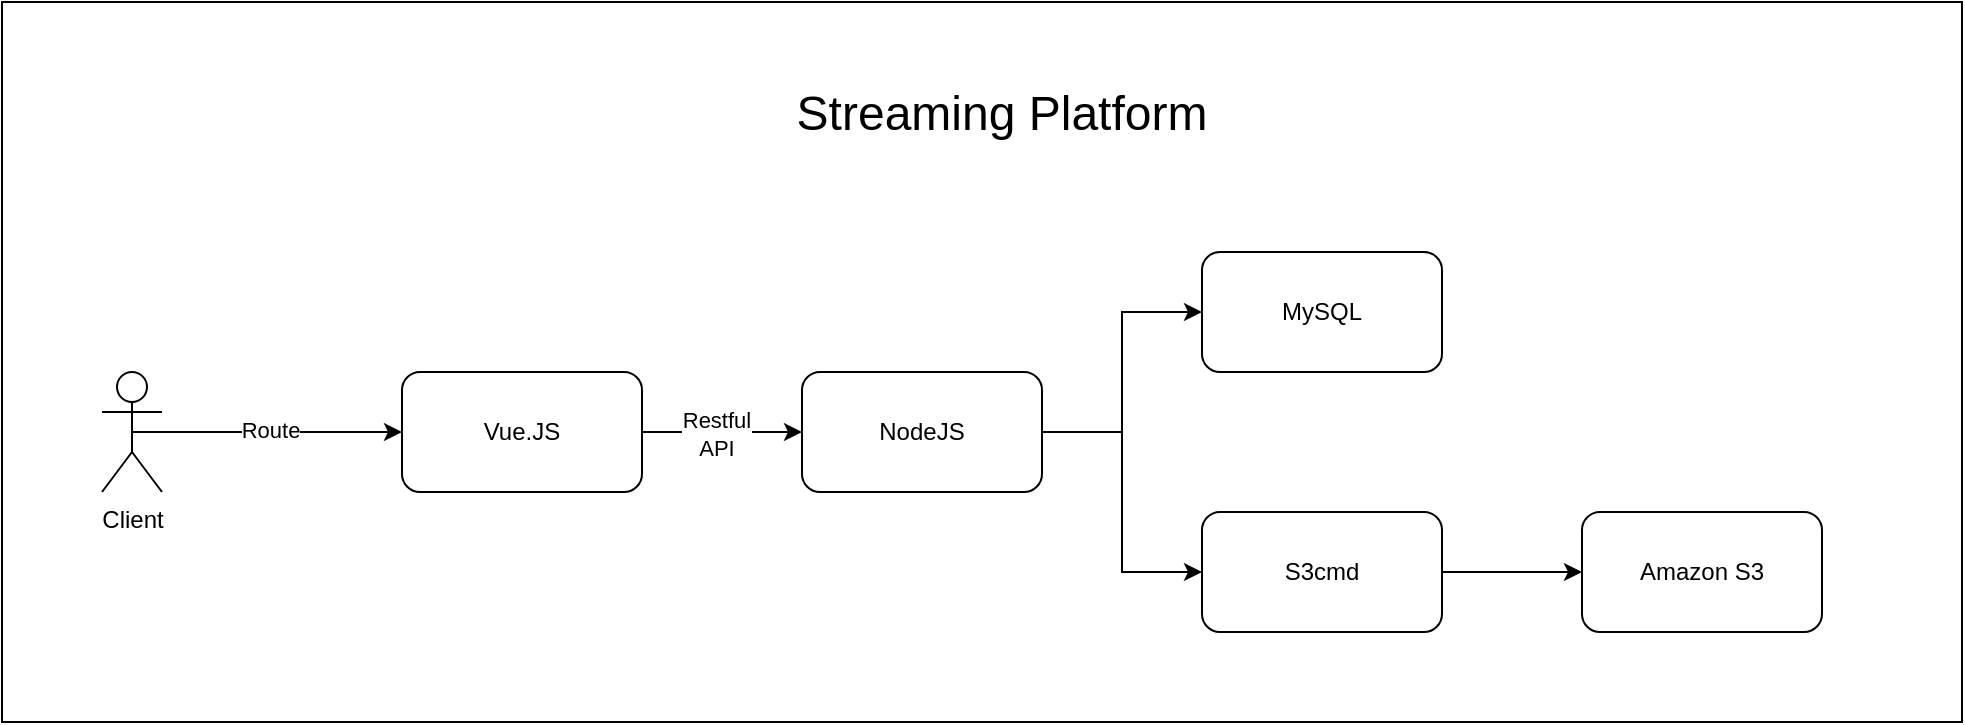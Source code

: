 <mxfile version="24.8.4">
  <diagram name="第 1 页" id="gOHX9irc7cxHJTSrgnxw">
    <mxGraphModel dx="1961" dy="589" grid="1" gridSize="10" guides="1" tooltips="1" connect="1" arrows="1" fold="1" page="1" pageScale="1" pageWidth="827" pageHeight="1169" math="0" shadow="0">
      <root>
        <mxCell id="0" />
        <mxCell id="1" parent="0" />
        <mxCell id="HYbBCqNV_FvSnEwyPRaY-9" value="" style="rounded=0;whiteSpace=wrap;html=1;" vertex="1" parent="1">
          <mxGeometry x="-170" width="980" height="360" as="geometry" />
        </mxCell>
        <mxCell id="HYbBCqNV_FvSnEwyPRaY-13" style="edgeStyle=orthogonalEdgeStyle;rounded=0;orthogonalLoop=1;jettySize=auto;html=1;exitX=0.5;exitY=0.5;exitDx=0;exitDy=0;exitPerimeter=0;entryX=0;entryY=0.5;entryDx=0;entryDy=0;" edge="1" parent="1" source="HYbBCqNV_FvSnEwyPRaY-1" target="HYbBCqNV_FvSnEwyPRaY-12">
          <mxGeometry relative="1" as="geometry" />
        </mxCell>
        <mxCell id="HYbBCqNV_FvSnEwyPRaY-22" value="Route" style="edgeLabel;html=1;align=center;verticalAlign=middle;resizable=0;points=[];" vertex="1" connectable="0" parent="HYbBCqNV_FvSnEwyPRaY-13">
          <mxGeometry x="0.018" y="1" relative="1" as="geometry">
            <mxPoint as="offset" />
          </mxGeometry>
        </mxCell>
        <mxCell id="HYbBCqNV_FvSnEwyPRaY-1" value="Client&lt;div&gt;&lt;br&gt;&lt;/div&gt;" style="shape=umlActor;verticalLabelPosition=bottom;verticalAlign=top;html=1;outlineConnect=0;" vertex="1" parent="1">
          <mxGeometry x="-120" y="185" width="30" height="60" as="geometry" />
        </mxCell>
        <mxCell id="HYbBCqNV_FvSnEwyPRaY-7" style="edgeStyle=orthogonalEdgeStyle;rounded=0;orthogonalLoop=1;jettySize=auto;html=1;exitX=1;exitY=0.5;exitDx=0;exitDy=0;entryX=0;entryY=0.5;entryDx=0;entryDy=0;" edge="1" parent="1" source="HYbBCqNV_FvSnEwyPRaY-2" target="HYbBCqNV_FvSnEwyPRaY-5">
          <mxGeometry relative="1" as="geometry" />
        </mxCell>
        <mxCell id="HYbBCqNV_FvSnEwyPRaY-8" style="edgeStyle=orthogonalEdgeStyle;rounded=0;orthogonalLoop=1;jettySize=auto;html=1;exitX=1;exitY=0.5;exitDx=0;exitDy=0;entryX=0;entryY=0.5;entryDx=0;entryDy=0;" edge="1" parent="1" source="HYbBCqNV_FvSnEwyPRaY-2" target="HYbBCqNV_FvSnEwyPRaY-6">
          <mxGeometry relative="1" as="geometry" />
        </mxCell>
        <mxCell id="HYbBCqNV_FvSnEwyPRaY-2" value="NodeJS" style="rounded=1;whiteSpace=wrap;html=1;" vertex="1" parent="1">
          <mxGeometry x="230" y="185" width="120" height="60" as="geometry" />
        </mxCell>
        <mxCell id="HYbBCqNV_FvSnEwyPRaY-5" value="MySQL" style="rounded=1;whiteSpace=wrap;html=1;" vertex="1" parent="1">
          <mxGeometry x="430" y="125" width="120" height="60" as="geometry" />
        </mxCell>
        <mxCell id="HYbBCqNV_FvSnEwyPRaY-19" style="edgeStyle=orthogonalEdgeStyle;rounded=0;orthogonalLoop=1;jettySize=auto;html=1;exitX=1;exitY=0.5;exitDx=0;exitDy=0;entryX=0;entryY=0.5;entryDx=0;entryDy=0;" edge="1" parent="1" source="HYbBCqNV_FvSnEwyPRaY-6" target="HYbBCqNV_FvSnEwyPRaY-18">
          <mxGeometry relative="1" as="geometry" />
        </mxCell>
        <mxCell id="HYbBCqNV_FvSnEwyPRaY-6" value="S3cmd" style="rounded=1;whiteSpace=wrap;html=1;" vertex="1" parent="1">
          <mxGeometry x="430" y="255" width="120" height="60" as="geometry" />
        </mxCell>
        <mxCell id="HYbBCqNV_FvSnEwyPRaY-10" value="&lt;font style=&quot;font-size: 24px;&quot;&gt;Streaming Platform&lt;/font&gt;" style="text;html=1;align=center;verticalAlign=middle;whiteSpace=wrap;rounded=0;" vertex="1" parent="1">
          <mxGeometry x="190" y="41" width="280" height="30" as="geometry" />
        </mxCell>
        <mxCell id="HYbBCqNV_FvSnEwyPRaY-17" style="edgeStyle=orthogonalEdgeStyle;rounded=0;orthogonalLoop=1;jettySize=auto;html=1;exitX=1;exitY=0.5;exitDx=0;exitDy=0;" edge="1" parent="1" source="HYbBCqNV_FvSnEwyPRaY-12" target="HYbBCqNV_FvSnEwyPRaY-2">
          <mxGeometry relative="1" as="geometry" />
        </mxCell>
        <mxCell id="HYbBCqNV_FvSnEwyPRaY-20" value="API" style="edgeLabel;html=1;align=center;verticalAlign=middle;resizable=0;points=[];" vertex="1" connectable="0" parent="HYbBCqNV_FvSnEwyPRaY-17">
          <mxGeometry x="-0.04" y="-1" relative="1" as="geometry">
            <mxPoint y="1" as="offset" />
          </mxGeometry>
        </mxCell>
        <mxCell id="HYbBCqNV_FvSnEwyPRaY-21" value="Restful&lt;br&gt;API" style="edgeLabel;html=1;align=center;verticalAlign=middle;resizable=0;points=[];" vertex="1" connectable="0" parent="HYbBCqNV_FvSnEwyPRaY-17">
          <mxGeometry y="-3" relative="1" as="geometry">
            <mxPoint x="-3" y="-2" as="offset" />
          </mxGeometry>
        </mxCell>
        <mxCell id="HYbBCqNV_FvSnEwyPRaY-12" value="Vue.JS" style="rounded=1;whiteSpace=wrap;html=1;" vertex="1" parent="1">
          <mxGeometry x="30" y="185" width="120" height="60" as="geometry" />
        </mxCell>
        <mxCell id="HYbBCqNV_FvSnEwyPRaY-18" value="Amazon S3" style="rounded=1;whiteSpace=wrap;html=1;" vertex="1" parent="1">
          <mxGeometry x="620" y="255" width="120" height="60" as="geometry" />
        </mxCell>
      </root>
    </mxGraphModel>
  </diagram>
</mxfile>
